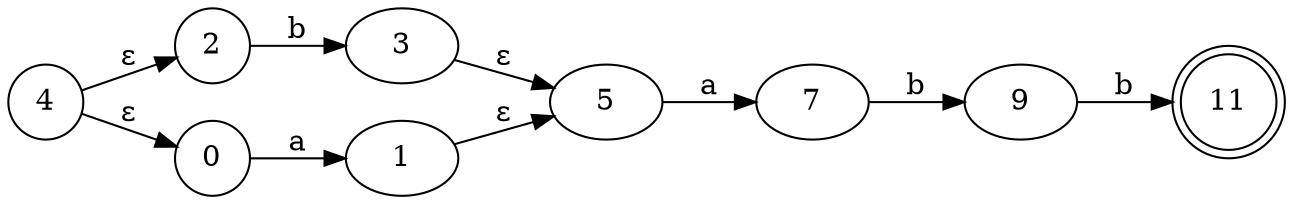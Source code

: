 digraph automata1 {
	rankdir=LR
	4 [label=4 shape=circle]
	11 [label=11 shape=doublecircle]
	2 [label=2 shape=circle]
	0 [label=0 shape=circle]
	4 -> 2 [label="ε"]
	4 -> 0 [label="ε"]
	2 -> 3 [label=b]
	3 -> 5 [label="ε"]
	0 -> 1 [label=a]
	1 -> 5 [label="ε"]
	5 -> 7 [label=a]
	7 -> 9 [label=b]
	9 -> 11 [label=b]
}
